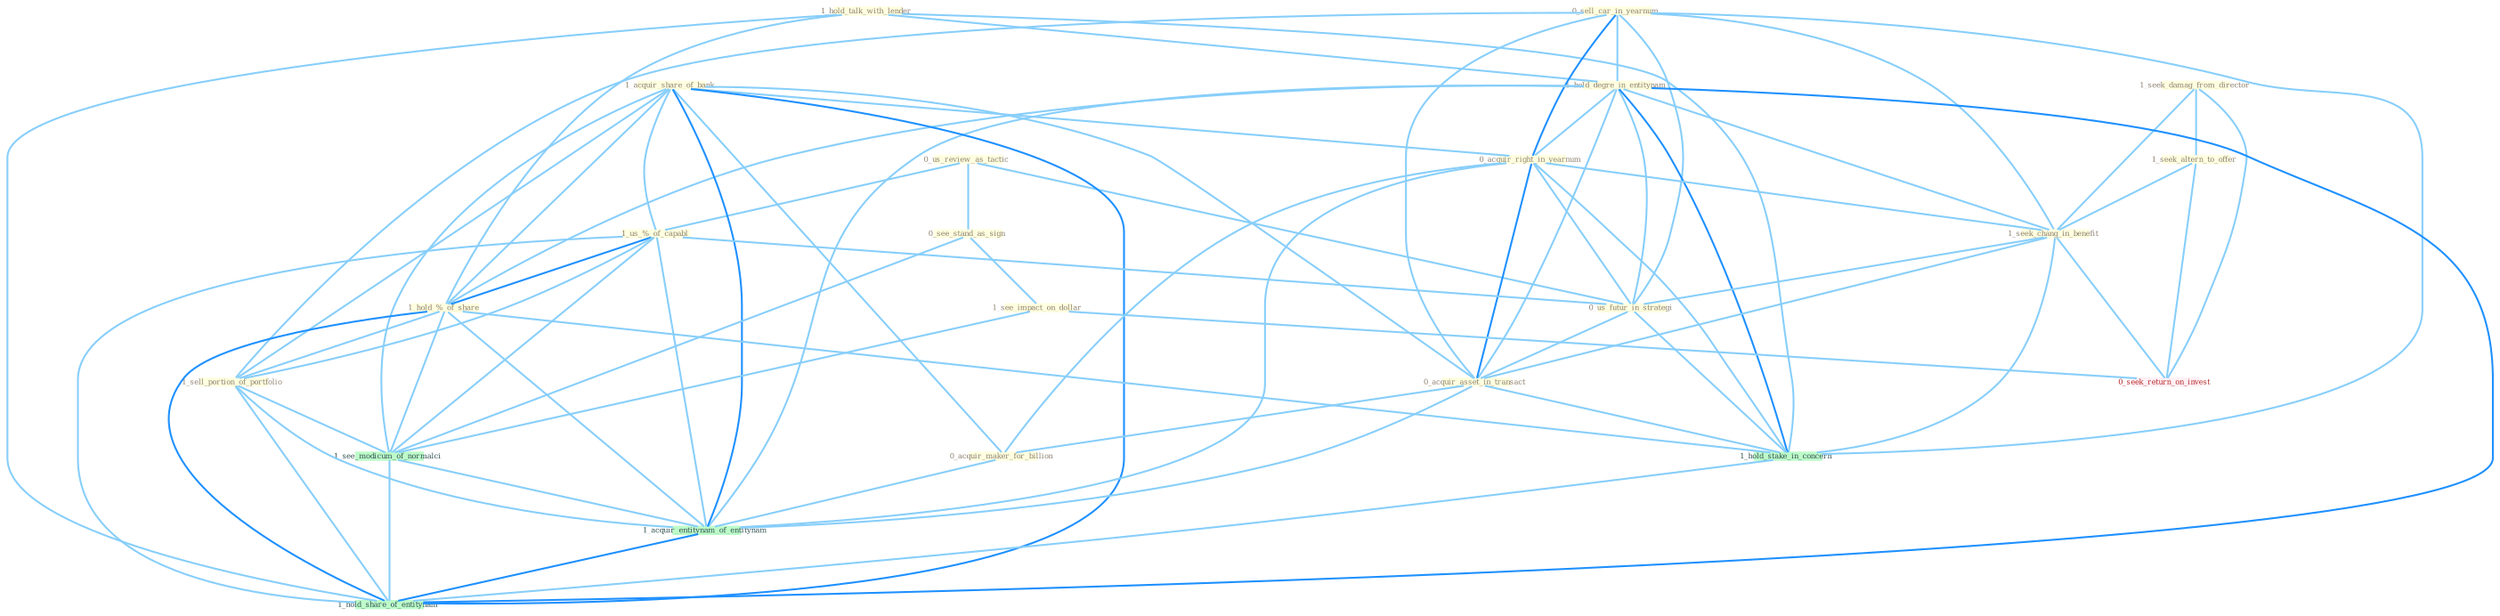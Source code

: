 Graph G{ 
    node
    [shape=polygon,style=filled,width=.5,height=.06,color="#BDFCC9",fixedsize=true,fontsize=4,
    fontcolor="#2f4f4f"];
    {node
    [color="#ffffe0", fontcolor="#8b7d6b"] "1_hold_talk_with_lender " "0_us_review_as_tactic " "1_seek_damag_from_director " "0_sell_car_in_yearnum " "1_hold_degre_in_entitynam " "1_acquir_share_of_bank " "0_acquir_right_in_yearnum " "1_seek_altern_to_offer " "0_see_stand_as_sign " "1_us_%_of_capabl " "1_seek_chang_in_benefit " "1_see_impact_on_dollar " "0_us_futur_in_strategi " "0_acquir_asset_in_transact " "0_acquir_maker_for_billion " "1_hold_%_of_share " "1_sell_portion_of_portfolio "}
{node [color="#fff0f5", fontcolor="#b22222"] "0_seek_return_on_invest "}
edge [color="#B0E2FF"];

	"1_hold_talk_with_lender " -- "1_hold_degre_in_entitynam " [w="1", color="#87cefa" ];
	"1_hold_talk_with_lender " -- "1_hold_%_of_share " [w="1", color="#87cefa" ];
	"1_hold_talk_with_lender " -- "1_hold_stake_in_concern " [w="1", color="#87cefa" ];
	"1_hold_talk_with_lender " -- "1_hold_share_of_entitynam " [w="1", color="#87cefa" ];
	"0_us_review_as_tactic " -- "0_see_stand_as_sign " [w="1", color="#87cefa" ];
	"0_us_review_as_tactic " -- "1_us_%_of_capabl " [w="1", color="#87cefa" ];
	"0_us_review_as_tactic " -- "0_us_futur_in_strategi " [w="1", color="#87cefa" ];
	"1_seek_damag_from_director " -- "1_seek_altern_to_offer " [w="1", color="#87cefa" ];
	"1_seek_damag_from_director " -- "1_seek_chang_in_benefit " [w="1", color="#87cefa" ];
	"1_seek_damag_from_director " -- "0_seek_return_on_invest " [w="1", color="#87cefa" ];
	"0_sell_car_in_yearnum " -- "1_hold_degre_in_entitynam " [w="1", color="#87cefa" ];
	"0_sell_car_in_yearnum " -- "0_acquir_right_in_yearnum " [w="2", color="#1e90ff" , len=0.8];
	"0_sell_car_in_yearnum " -- "1_seek_chang_in_benefit " [w="1", color="#87cefa" ];
	"0_sell_car_in_yearnum " -- "0_us_futur_in_strategi " [w="1", color="#87cefa" ];
	"0_sell_car_in_yearnum " -- "0_acquir_asset_in_transact " [w="1", color="#87cefa" ];
	"0_sell_car_in_yearnum " -- "1_sell_portion_of_portfolio " [w="1", color="#87cefa" ];
	"0_sell_car_in_yearnum " -- "1_hold_stake_in_concern " [w="1", color="#87cefa" ];
	"1_hold_degre_in_entitynam " -- "0_acquir_right_in_yearnum " [w="1", color="#87cefa" ];
	"1_hold_degre_in_entitynam " -- "1_seek_chang_in_benefit " [w="1", color="#87cefa" ];
	"1_hold_degre_in_entitynam " -- "0_us_futur_in_strategi " [w="1", color="#87cefa" ];
	"1_hold_degre_in_entitynam " -- "0_acquir_asset_in_transact " [w="1", color="#87cefa" ];
	"1_hold_degre_in_entitynam " -- "1_hold_%_of_share " [w="1", color="#87cefa" ];
	"1_hold_degre_in_entitynam " -- "1_hold_stake_in_concern " [w="2", color="#1e90ff" , len=0.8];
	"1_hold_degre_in_entitynam " -- "1_acquir_entitynam_of_entitynam " [w="1", color="#87cefa" ];
	"1_hold_degre_in_entitynam " -- "1_hold_share_of_entitynam " [w="2", color="#1e90ff" , len=0.8];
	"1_acquir_share_of_bank " -- "0_acquir_right_in_yearnum " [w="1", color="#87cefa" ];
	"1_acquir_share_of_bank " -- "1_us_%_of_capabl " [w="1", color="#87cefa" ];
	"1_acquir_share_of_bank " -- "0_acquir_asset_in_transact " [w="1", color="#87cefa" ];
	"1_acquir_share_of_bank " -- "0_acquir_maker_for_billion " [w="1", color="#87cefa" ];
	"1_acquir_share_of_bank " -- "1_hold_%_of_share " [w="1", color="#87cefa" ];
	"1_acquir_share_of_bank " -- "1_sell_portion_of_portfolio " [w="1", color="#87cefa" ];
	"1_acquir_share_of_bank " -- "1_see_modicum_of_normalci " [w="1", color="#87cefa" ];
	"1_acquir_share_of_bank " -- "1_acquir_entitynam_of_entitynam " [w="2", color="#1e90ff" , len=0.8];
	"1_acquir_share_of_bank " -- "1_hold_share_of_entitynam " [w="2", color="#1e90ff" , len=0.8];
	"0_acquir_right_in_yearnum " -- "1_seek_chang_in_benefit " [w="1", color="#87cefa" ];
	"0_acquir_right_in_yearnum " -- "0_us_futur_in_strategi " [w="1", color="#87cefa" ];
	"0_acquir_right_in_yearnum " -- "0_acquir_asset_in_transact " [w="2", color="#1e90ff" , len=0.8];
	"0_acquir_right_in_yearnum " -- "0_acquir_maker_for_billion " [w="1", color="#87cefa" ];
	"0_acquir_right_in_yearnum " -- "1_hold_stake_in_concern " [w="1", color="#87cefa" ];
	"0_acquir_right_in_yearnum " -- "1_acquir_entitynam_of_entitynam " [w="1", color="#87cefa" ];
	"1_seek_altern_to_offer " -- "1_seek_chang_in_benefit " [w="1", color="#87cefa" ];
	"1_seek_altern_to_offer " -- "0_seek_return_on_invest " [w="1", color="#87cefa" ];
	"0_see_stand_as_sign " -- "1_see_impact_on_dollar " [w="1", color="#87cefa" ];
	"0_see_stand_as_sign " -- "1_see_modicum_of_normalci " [w="1", color="#87cefa" ];
	"1_us_%_of_capabl " -- "0_us_futur_in_strategi " [w="1", color="#87cefa" ];
	"1_us_%_of_capabl " -- "1_hold_%_of_share " [w="2", color="#1e90ff" , len=0.8];
	"1_us_%_of_capabl " -- "1_sell_portion_of_portfolio " [w="1", color="#87cefa" ];
	"1_us_%_of_capabl " -- "1_see_modicum_of_normalci " [w="1", color="#87cefa" ];
	"1_us_%_of_capabl " -- "1_acquir_entitynam_of_entitynam " [w="1", color="#87cefa" ];
	"1_us_%_of_capabl " -- "1_hold_share_of_entitynam " [w="1", color="#87cefa" ];
	"1_seek_chang_in_benefit " -- "0_us_futur_in_strategi " [w="1", color="#87cefa" ];
	"1_seek_chang_in_benefit " -- "0_acquir_asset_in_transact " [w="1", color="#87cefa" ];
	"1_seek_chang_in_benefit " -- "1_hold_stake_in_concern " [w="1", color="#87cefa" ];
	"1_seek_chang_in_benefit " -- "0_seek_return_on_invest " [w="1", color="#87cefa" ];
	"1_see_impact_on_dollar " -- "0_seek_return_on_invest " [w="1", color="#87cefa" ];
	"1_see_impact_on_dollar " -- "1_see_modicum_of_normalci " [w="1", color="#87cefa" ];
	"0_us_futur_in_strategi " -- "0_acquir_asset_in_transact " [w="1", color="#87cefa" ];
	"0_us_futur_in_strategi " -- "1_hold_stake_in_concern " [w="1", color="#87cefa" ];
	"0_acquir_asset_in_transact " -- "0_acquir_maker_for_billion " [w="1", color="#87cefa" ];
	"0_acquir_asset_in_transact " -- "1_hold_stake_in_concern " [w="1", color="#87cefa" ];
	"0_acquir_asset_in_transact " -- "1_acquir_entitynam_of_entitynam " [w="1", color="#87cefa" ];
	"0_acquir_maker_for_billion " -- "1_acquir_entitynam_of_entitynam " [w="1", color="#87cefa" ];
	"1_hold_%_of_share " -- "1_sell_portion_of_portfolio " [w="1", color="#87cefa" ];
	"1_hold_%_of_share " -- "1_hold_stake_in_concern " [w="1", color="#87cefa" ];
	"1_hold_%_of_share " -- "1_see_modicum_of_normalci " [w="1", color="#87cefa" ];
	"1_hold_%_of_share " -- "1_acquir_entitynam_of_entitynam " [w="1", color="#87cefa" ];
	"1_hold_%_of_share " -- "1_hold_share_of_entitynam " [w="2", color="#1e90ff" , len=0.8];
	"1_sell_portion_of_portfolio " -- "1_see_modicum_of_normalci " [w="1", color="#87cefa" ];
	"1_sell_portion_of_portfolio " -- "1_acquir_entitynam_of_entitynam " [w="1", color="#87cefa" ];
	"1_sell_portion_of_portfolio " -- "1_hold_share_of_entitynam " [w="1", color="#87cefa" ];
	"1_hold_stake_in_concern " -- "1_hold_share_of_entitynam " [w="1", color="#87cefa" ];
	"1_see_modicum_of_normalci " -- "1_acquir_entitynam_of_entitynam " [w="1", color="#87cefa" ];
	"1_see_modicum_of_normalci " -- "1_hold_share_of_entitynam " [w="1", color="#87cefa" ];
	"1_acquir_entitynam_of_entitynam " -- "1_hold_share_of_entitynam " [w="2", color="#1e90ff" , len=0.8];
}